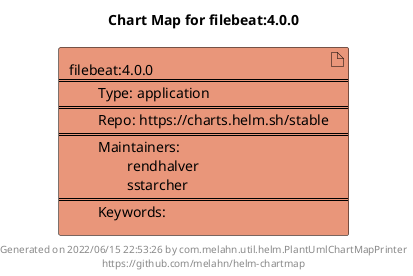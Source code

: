 @startuml
skinparam linetype ortho
skinparam backgroundColor white
skinparam usecaseBorderColor black
skinparam usecaseArrowColor LightSlateGray
skinparam artifactBorderColor black
skinparam artifactArrowColor LightSlateGray

title Chart Map for filebeat:4.0.0

'There is one referenced Helm Chart
artifact "filebeat:4.0.0\n====\n\tType: application\n====\n\tRepo: https://charts.helm.sh/stable\n====\n\tMaintainers: \n\t\trendhalver\n\t\tsstarcher\n====\n\tKeywords: " as filebeat_4_0_0 #DarkSalmon

'There are 0 referenced Docker Images

'Chart Dependencies

center footer Generated on 2022/06/15 22:53:26 by com.melahn.util.helm.PlantUmlChartMapPrinter\nhttps://github.com/melahn/helm-chartmap
@enduml

